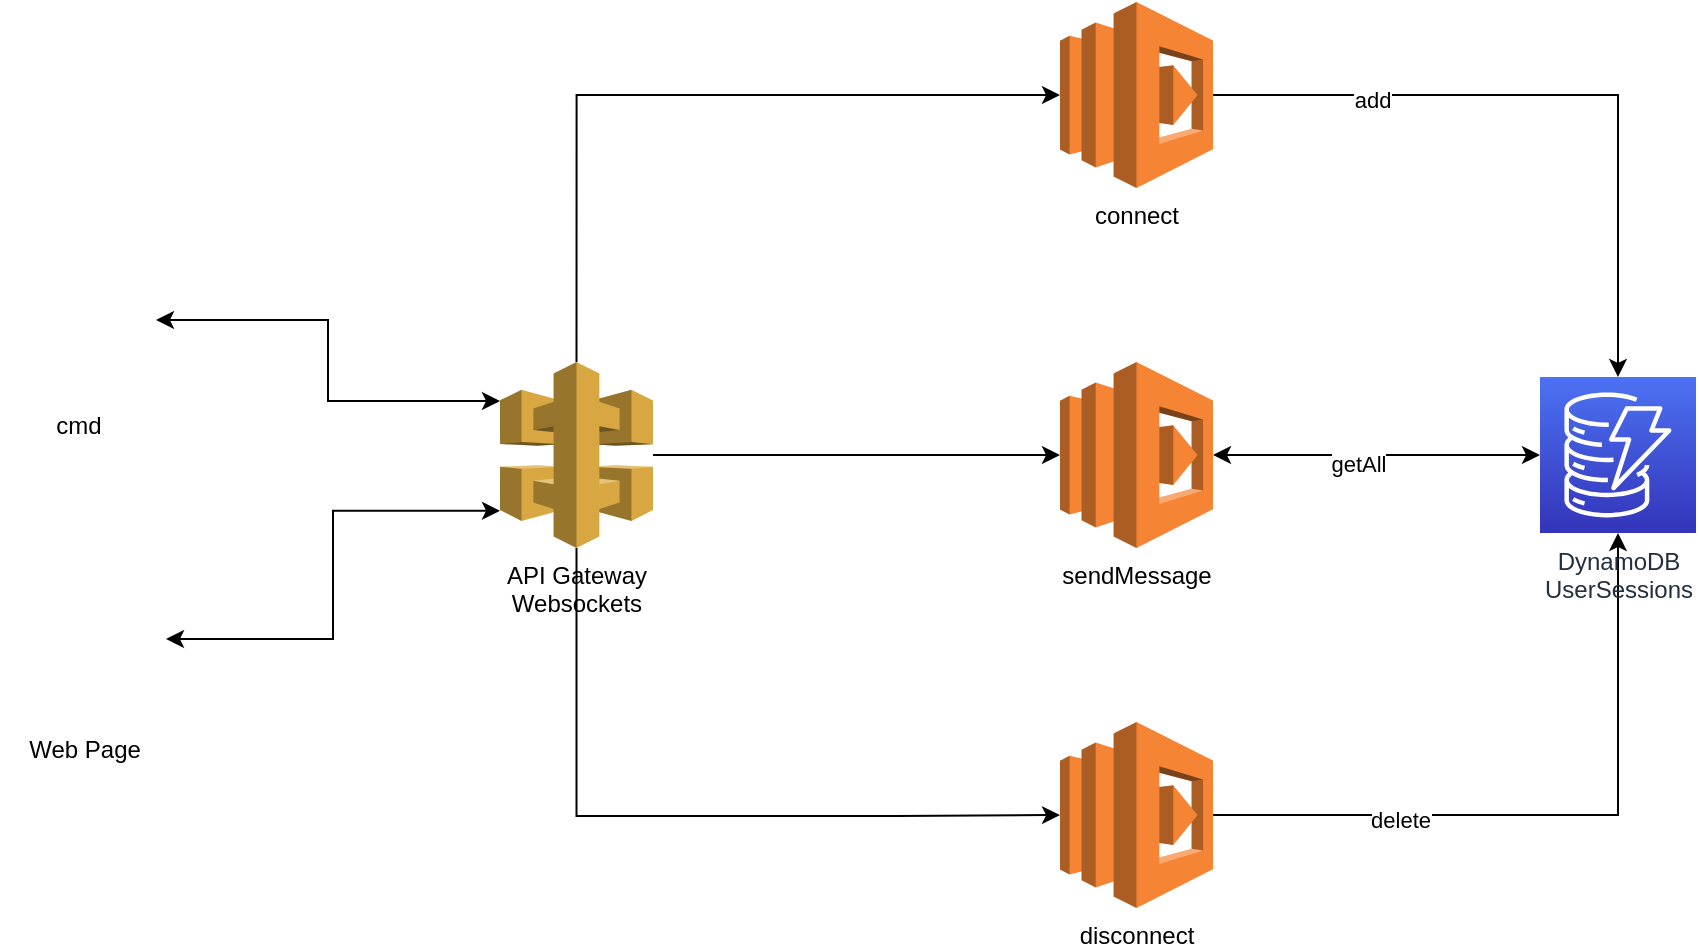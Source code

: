 <mxfile version="14.7.6" type="device" pages="2"><diagram id="t-G8OhFLvpUBEeS97HFM" name="Page-1"><mxGraphModel dx="946" dy="589" grid="1" gridSize="10" guides="1" tooltips="1" connect="1" arrows="1" fold="1" page="1" pageScale="1" pageWidth="827" pageHeight="1169" math="0" shadow="0"><root><mxCell id="0"/><mxCell id="1" parent="0"/><mxCell id="VhWKSJcWOqReZ2ep1S_M-3" style="edgeStyle=orthogonalEdgeStyle;rounded=0;orthogonalLoop=1;jettySize=auto;html=1;exitX=0.5;exitY=0;exitDx=0;exitDy=0;exitPerimeter=0;entryX=0;entryY=0.5;entryDx=0;entryDy=0;entryPerimeter=0;" edge="1" parent="1" source="VhWKSJcWOqReZ2ep1S_M-1" target="VhWKSJcWOqReZ2ep1S_M-2"><mxGeometry relative="1" as="geometry"><mxPoint x="450" y="280" as="sourcePoint"/></mxGeometry></mxCell><mxCell id="VhWKSJcWOqReZ2ep1S_M-4" style="edgeStyle=orthogonalEdgeStyle;rounded=0;orthogonalLoop=1;jettySize=auto;html=1;entryX=0;entryY=0.5;entryDx=0;entryDy=0;entryPerimeter=0;" edge="1" parent="1" source="VhWKSJcWOqReZ2ep1S_M-1" target="VhWKSJcWOqReZ2ep1S_M-6"><mxGeometry relative="1" as="geometry"><mxPoint x="530" y="420" as="targetPoint"/></mxGeometry></mxCell><mxCell id="VhWKSJcWOqReZ2ep1S_M-7" style="edgeStyle=orthogonalEdgeStyle;rounded=0;orthogonalLoop=1;jettySize=auto;html=1;entryX=0;entryY=0.5;entryDx=0;entryDy=0;entryPerimeter=0;" edge="1" parent="1" source="VhWKSJcWOqReZ2ep1S_M-1" target="VhWKSJcWOqReZ2ep1S_M-5"><mxGeometry relative="1" as="geometry"><Array as="points"><mxPoint x="368" y="597"/><mxPoint x="528" y="597"/></Array></mxGeometry></mxCell><mxCell id="VhWKSJcWOqReZ2ep1S_M-1" value="API Gateway&lt;br&gt;Websockets" style="outlineConnect=0;dashed=0;verticalLabelPosition=bottom;verticalAlign=top;align=center;html=1;shape=mxgraph.aws3.api_gateway;fillColor=#D9A741;gradientColor=none;" vertex="1" parent="1"><mxGeometry x="330" y="370" width="76.5" height="93" as="geometry"/></mxCell><mxCell id="VhWKSJcWOqReZ2ep1S_M-11" style="edgeStyle=orthogonalEdgeStyle;rounded=0;orthogonalLoop=1;jettySize=auto;html=1;" edge="1" parent="1" source="VhWKSJcWOqReZ2ep1S_M-2" target="VhWKSJcWOqReZ2ep1S_M-8"><mxGeometry relative="1" as="geometry"/></mxCell><mxCell id="VhWKSJcWOqReZ2ep1S_M-14" value="add" style="edgeLabel;html=1;align=center;verticalAlign=middle;resizable=0;points=[];" vertex="1" connectable="0" parent="VhWKSJcWOqReZ2ep1S_M-11"><mxGeometry x="-0.537" y="-1" relative="1" as="geometry"><mxPoint y="1" as="offset"/></mxGeometry></mxCell><mxCell id="VhWKSJcWOqReZ2ep1S_M-2" value="connect" style="outlineConnect=0;dashed=0;verticalLabelPosition=bottom;verticalAlign=top;align=center;html=1;shape=mxgraph.aws3.lambda;fillColor=#F58534;gradientColor=none;" vertex="1" parent="1"><mxGeometry x="610" y="190" width="76.5" height="93" as="geometry"/></mxCell><mxCell id="VhWKSJcWOqReZ2ep1S_M-10" style="edgeStyle=orthogonalEdgeStyle;rounded=0;orthogonalLoop=1;jettySize=auto;html=1;" edge="1" parent="1" source="VhWKSJcWOqReZ2ep1S_M-5" target="VhWKSJcWOqReZ2ep1S_M-8"><mxGeometry relative="1" as="geometry"/></mxCell><mxCell id="VhWKSJcWOqReZ2ep1S_M-12" value="delete" style="edgeLabel;html=1;align=center;verticalAlign=middle;resizable=0;points=[];" vertex="1" connectable="0" parent="VhWKSJcWOqReZ2ep1S_M-10"><mxGeometry x="-0.456" y="-1" relative="1" as="geometry"><mxPoint y="1" as="offset"/></mxGeometry></mxCell><mxCell id="VhWKSJcWOqReZ2ep1S_M-5" value="disconnect" style="outlineConnect=0;dashed=0;verticalLabelPosition=bottom;verticalAlign=top;align=center;html=1;shape=mxgraph.aws3.lambda;fillColor=#F58534;gradientColor=none;" vertex="1" parent="1"><mxGeometry x="610" y="550" width="76.5" height="93" as="geometry"/></mxCell><mxCell id="VhWKSJcWOqReZ2ep1S_M-9" style="edgeStyle=orthogonalEdgeStyle;rounded=0;orthogonalLoop=1;jettySize=auto;html=1;entryX=0;entryY=0.5;entryDx=0;entryDy=0;entryPerimeter=0;startArrow=classic;startFill=1;" edge="1" parent="1" source="VhWKSJcWOqReZ2ep1S_M-6" target="VhWKSJcWOqReZ2ep1S_M-8"><mxGeometry relative="1" as="geometry"/></mxCell><mxCell id="VhWKSJcWOqReZ2ep1S_M-13" value="getAll" style="edgeLabel;html=1;align=center;verticalAlign=middle;resizable=0;points=[];" vertex="1" connectable="0" parent="VhWKSJcWOqReZ2ep1S_M-9"><mxGeometry x="-0.113" y="-3" relative="1" as="geometry"><mxPoint y="1" as="offset"/></mxGeometry></mxCell><mxCell id="VhWKSJcWOqReZ2ep1S_M-6" value="sendMessage" style="outlineConnect=0;dashed=0;verticalLabelPosition=bottom;verticalAlign=top;align=center;html=1;shape=mxgraph.aws3.lambda;fillColor=#F58534;gradientColor=none;" vertex="1" parent="1"><mxGeometry x="610" y="370" width="76.5" height="93" as="geometry"/></mxCell><mxCell id="VhWKSJcWOqReZ2ep1S_M-8" value="DynamoDB&lt;br&gt;UserSessions" style="points=[[0,0,0],[0.25,0,0],[0.5,0,0],[0.75,0,0],[1,0,0],[0,1,0],[0.25,1,0],[0.5,1,0],[0.75,1,0],[1,1,0],[0,0.25,0],[0,0.5,0],[0,0.75,0],[1,0.25,0],[1,0.5,0],[1,0.75,0]];outlineConnect=0;fontColor=#232F3E;gradientColor=#4D72F3;gradientDirection=north;fillColor=#3334B9;strokeColor=#ffffff;dashed=0;verticalLabelPosition=bottom;verticalAlign=top;align=center;html=1;fontSize=12;fontStyle=0;aspect=fixed;shape=mxgraph.aws4.resourceIcon;resIcon=mxgraph.aws4.dynamodb;" vertex="1" parent="1"><mxGeometry x="850" y="377.5" width="78" height="78" as="geometry"/></mxCell><mxCell id="VhWKSJcWOqReZ2ep1S_M-19" style="edgeStyle=orthogonalEdgeStyle;rounded=0;orthogonalLoop=1;jettySize=auto;html=1;entryX=0;entryY=0.21;entryDx=0;entryDy=0;entryPerimeter=0;startArrow=classic;startFill=1;" edge="1" parent="1" source="VhWKSJcWOqReZ2ep1S_M-16" target="VhWKSJcWOqReZ2ep1S_M-1"><mxGeometry relative="1" as="geometry"/></mxCell><mxCell id="VhWKSJcWOqReZ2ep1S_M-16" value="cmd" style="shape=image;html=1;verticalAlign=top;verticalLabelPosition=bottom;labelBackgroundColor=#ffffff;imageAspect=0;aspect=fixed;image=https://cdn4.iconfinder.com/data/icons/top-search-7/128/_website_browser_interface_web_creative_design_page_site-128.png" vertex="1" parent="1"><mxGeometry x="80" y="310" width="78" height="78" as="geometry"/></mxCell><mxCell id="VhWKSJcWOqReZ2ep1S_M-18" style="edgeStyle=orthogonalEdgeStyle;rounded=0;orthogonalLoop=1;jettySize=auto;html=1;entryX=0;entryY=0.8;entryDx=0;entryDy=0;entryPerimeter=0;startArrow=classic;startFill=1;" edge="1" parent="1" source="VhWKSJcWOqReZ2ep1S_M-17" target="VhWKSJcWOqReZ2ep1S_M-1"><mxGeometry relative="1" as="geometry"/></mxCell><mxCell id="VhWKSJcWOqReZ2ep1S_M-17" value="Web Page" style="shape=image;html=1;verticalAlign=top;verticalLabelPosition=bottom;labelBackgroundColor=#ffffff;imageAspect=0;aspect=fixed;image=https://cdn2.iconfinder.com/data/icons/picol-vector/32/website-128.png" vertex="1" parent="1"><mxGeometry x="80" y="467" width="83" height="83" as="geometry"/></mxCell></root></mxGraphModel></diagram><diagram id="p4NW0PGQH5Qz-dRZi0c9" name="use-cases"><mxGraphModel dx="946" dy="589" grid="1" gridSize="10" guides="1" tooltips="1" connect="1" arrows="1" fold="1" page="1" pageScale="1" pageWidth="827" pageHeight="1169" math="0" shadow="0"><root><mxCell id="xPw7dTgfXZEP6xykr95o-0"/><mxCell id="xPw7dTgfXZEP6xykr95o-1" parent="xPw7dTgfXZEP6xykr95o-0"/><mxCell id="xPw7dTgfXZEP6xykr95o-6" style="edgeStyle=orthogonalEdgeStyle;rounded=0;orthogonalLoop=1;jettySize=auto;html=1;entryX=0;entryY=0.5;entryDx=0;entryDy=0;startArrow=none;startFill=0;" edge="1" parent="xPw7dTgfXZEP6xykr95o-1" source="xPw7dTgfXZEP6xykr95o-2" target="xPw7dTgfXZEP6xykr95o-3"><mxGeometry relative="1" as="geometry"/></mxCell><mxCell id="xPw7dTgfXZEP6xykr95o-7" value="connect()" style="edgeLabel;html=1;align=center;verticalAlign=middle;resizable=0;points=[];" vertex="1" connectable="0" parent="xPw7dTgfXZEP6xykr95o-6"><mxGeometry x="-0.241" y="-2" relative="1" as="geometry"><mxPoint x="24" y="-2" as="offset"/></mxGeometry></mxCell><mxCell id="xPw7dTgfXZEP6xykr95o-2" value="user" style="shape=umlActor;verticalLabelPosition=bottom;verticalAlign=top;html=1;outlineConnect=0;" vertex="1" parent="xPw7dTgfXZEP6xykr95o-1"><mxGeometry x="80" y="30" width="30" height="60" as="geometry"/></mxCell><mxCell id="xPw7dTgfXZEP6xykr95o-8" value="add" style="edgeStyle=orthogonalEdgeStyle;rounded=0;orthogonalLoop=1;jettySize=auto;html=1;entryX=0;entryY=0.5;entryDx=0;entryDy=0;entryPerimeter=0;startArrow=none;startFill=0;" edge="1" parent="xPw7dTgfXZEP6xykr95o-1" source="xPw7dTgfXZEP6xykr95o-3" target="xPw7dTgfXZEP6xykr95o-4"><mxGeometry relative="1" as="geometry"/></mxCell><mxCell id="xPw7dTgfXZEP6xykr95o-3" value="Session" style="ellipse;whiteSpace=wrap;html=1;" vertex="1" parent="xPw7dTgfXZEP6xykr95o-1"><mxGeometry x="284" y="20" width="120" height="80" as="geometry"/></mxCell><mxCell id="xPw7dTgfXZEP6xykr95o-4" value="connections" style="shape=cylinder3;whiteSpace=wrap;html=1;boundedLbl=1;backgroundOutline=1;size=15;" vertex="1" parent="xPw7dTgfXZEP6xykr95o-1"><mxGeometry x="660" y="20" width="90" height="80" as="geometry"/></mxCell><mxCell id="xPw7dTgfXZEP6xykr95o-10" style="edgeStyle=orthogonalEdgeStyle;rounded=0;orthogonalLoop=1;jettySize=auto;html=1;entryX=0;entryY=0.5;entryDx=0;entryDy=0;startArrow=none;startFill=0;" edge="1" parent="xPw7dTgfXZEP6xykr95o-1" source="xPw7dTgfXZEP6xykr95o-12" target="xPw7dTgfXZEP6xykr95o-14"><mxGeometry relative="1" as="geometry"/></mxCell><mxCell id="xPw7dTgfXZEP6xykr95o-11" value="disconnect()" style="edgeLabel;html=1;align=center;verticalAlign=middle;resizable=0;points=[];" vertex="1" connectable="0" parent="xPw7dTgfXZEP6xykr95o-10"><mxGeometry x="-0.241" y="-2" relative="1" as="geometry"><mxPoint x="24" y="-2" as="offset"/></mxGeometry></mxCell><mxCell id="xPw7dTgfXZEP6xykr95o-12" value="user" style="shape=umlActor;verticalLabelPosition=bottom;verticalAlign=top;html=1;outlineConnect=0;" vertex="1" parent="xPw7dTgfXZEP6xykr95o-1"><mxGeometry x="80" y="220" width="30" height="60" as="geometry"/></mxCell><mxCell id="xPw7dTgfXZEP6xykr95o-13" value="delete" style="edgeStyle=orthogonalEdgeStyle;rounded=0;orthogonalLoop=1;jettySize=auto;html=1;entryX=0;entryY=0.5;entryDx=0;entryDy=0;entryPerimeter=0;startArrow=none;startFill=0;" edge="1" parent="xPw7dTgfXZEP6xykr95o-1" source="xPw7dTgfXZEP6xykr95o-14"><mxGeometry relative="1" as="geometry"><mxPoint x="660" y="250" as="targetPoint"/></mxGeometry></mxCell><mxCell id="xPw7dTgfXZEP6xykr95o-14" value="Session" style="ellipse;whiteSpace=wrap;html=1;" vertex="1" parent="xPw7dTgfXZEP6xykr95o-1"><mxGeometry x="284" y="210" width="120" height="80" as="geometry"/></mxCell><mxCell id="xPw7dTgfXZEP6xykr95o-15" value="connections" style="shape=cylinder3;whiteSpace=wrap;html=1;boundedLbl=1;backgroundOutline=1;size=15;" vertex="1" parent="xPw7dTgfXZEP6xykr95o-1"><mxGeometry x="660" y="210" width="90" height="80" as="geometry"/></mxCell><mxCell id="xPw7dTgfXZEP6xykr95o-16" style="edgeStyle=orthogonalEdgeStyle;rounded=0;orthogonalLoop=1;jettySize=auto;html=1;entryX=0;entryY=0.5;entryDx=0;entryDy=0;startArrow=none;startFill=0;" edge="1" parent="xPw7dTgfXZEP6xykr95o-1" source="xPw7dTgfXZEP6xykr95o-18" target="xPw7dTgfXZEP6xykr95o-20"><mxGeometry relative="1" as="geometry"/></mxCell><mxCell id="xPw7dTgfXZEP6xykr95o-17" value="sendMessage()" style="edgeLabel;html=1;align=center;verticalAlign=middle;resizable=0;points=[];" vertex="1" connectable="0" parent="xPw7dTgfXZEP6xykr95o-16"><mxGeometry x="-0.241" y="-2" relative="1" as="geometry"><mxPoint x="24" y="-2" as="offset"/></mxGeometry></mxCell><mxCell id="xPw7dTgfXZEP6xykr95o-18" value="user" style="shape=umlActor;verticalLabelPosition=bottom;verticalAlign=top;html=1;outlineConnect=0;" vertex="1" parent="xPw7dTgfXZEP6xykr95o-1"><mxGeometry x="79" y="390" width="30" height="60" as="geometry"/></mxCell><mxCell id="xPw7dTgfXZEP6xykr95o-19" value="getAll()" style="edgeStyle=orthogonalEdgeStyle;rounded=0;orthogonalLoop=1;jettySize=auto;html=1;entryX=0;entryY=0.5;entryDx=0;entryDy=0;entryPerimeter=0;startArrow=classic;startFill=1;" edge="1" parent="xPw7dTgfXZEP6xykr95o-1" source="xPw7dTgfXZEP6xykr95o-20"><mxGeometry relative="1" as="geometry"><mxPoint x="659" y="420" as="targetPoint"/></mxGeometry></mxCell><mxCell id="xPw7dTgfXZEP6xykr95o-23" value="" style="edgeStyle=orthogonalEdgeStyle;rounded=0;orthogonalLoop=1;jettySize=auto;html=1;startArrow=none;startFill=0;endArrow=classic;endFill=1;" edge="1" parent="xPw7dTgfXZEP6xykr95o-1" source="xPw7dTgfXZEP6xykr95o-20" target="xPw7dTgfXZEP6xykr95o-22"><mxGeometry relative="1" as="geometry"/></mxCell><mxCell id="xPw7dTgfXZEP6xykr95o-24" value="[]connection" style="edgeLabel;html=1;align=center;verticalAlign=middle;resizable=0;points=[];" vertex="1" connectable="0" parent="xPw7dTgfXZEP6xykr95o-23"><mxGeometry x="-0.2" y="1" relative="1" as="geometry"><mxPoint as="offset"/></mxGeometry></mxCell><mxCell id="xPw7dTgfXZEP6xykr95o-20" value="Session" style="ellipse;whiteSpace=wrap;html=1;" vertex="1" parent="xPw7dTgfXZEP6xykr95o-1"><mxGeometry x="283" y="380" width="120" height="80" as="geometry"/></mxCell><mxCell id="xPw7dTgfXZEP6xykr95o-21" value="connections" style="shape=cylinder3;whiteSpace=wrap;html=1;boundedLbl=1;backgroundOutline=1;size=15;" vertex="1" parent="xPw7dTgfXZEP6xykr95o-1"><mxGeometry x="660" y="380" width="90" height="80" as="geometry"/></mxCell><mxCell id="xPw7dTgfXZEP6xykr95o-25" style="edgeStyle=orthogonalEdgeStyle;rounded=0;orthogonalLoop=1;jettySize=auto;html=1;startArrow=none;startFill=0;endArrow=classic;endFill=1;" edge="1" parent="xPw7dTgfXZEP6xykr95o-1" source="xPw7dTgfXZEP6xykr95o-22"><mxGeometry relative="1" as="geometry"><mxPoint x="120" y="580" as="targetPoint"/></mxGeometry></mxCell><mxCell id="xPw7dTgfXZEP6xykr95o-31" value="message" style="edgeLabel;html=1;align=center;verticalAlign=middle;resizable=0;points=[];" vertex="1" connectable="0" parent="xPw7dTgfXZEP6xykr95o-25"><mxGeometry x="0.153" relative="1" as="geometry"><mxPoint as="offset"/></mxGeometry></mxCell><mxCell id="xPw7dTgfXZEP6xykr95o-22" value="messenger" style="ellipse;whiteSpace=wrap;html=1;" vertex="1" parent="xPw7dTgfXZEP6xykr95o-1"><mxGeometry x="283" y="540" width="120" height="80" as="geometry"/></mxCell><mxCell id="xPw7dTgfXZEP6xykr95o-26" value="user" style="shape=umlActor;verticalLabelPosition=bottom;verticalAlign=top;html=1;outlineConnect=0;" vertex="1" parent="xPw7dTgfXZEP6xykr95o-1"><mxGeometry x="60" y="530" width="30" height="60" as="geometry"/></mxCell><mxCell id="xPw7dTgfXZEP6xykr95o-27" value="user" style="shape=umlActor;verticalLabelPosition=bottom;verticalAlign=top;html=1;outlineConnect=0;" vertex="1" parent="xPw7dTgfXZEP6xykr95o-1"><mxGeometry x="70" y="540" width="30" height="60" as="geometry"/></mxCell><mxCell id="xPw7dTgfXZEP6xykr95o-28" value="user" style="shape=umlActor;verticalLabelPosition=bottom;verticalAlign=top;html=1;outlineConnect=0;" vertex="1" parent="xPw7dTgfXZEP6xykr95o-1"><mxGeometry x="80" y="550" width="30" height="60" as="geometry"/></mxCell><mxCell id="xPw7dTgfXZEP6xykr95o-29" value="user" style="shape=umlActor;verticalLabelPosition=bottom;verticalAlign=top;html=1;outlineConnect=0;" vertex="1" parent="xPw7dTgfXZEP6xykr95o-1"><mxGeometry x="90" y="560" width="30" height="60" as="geometry"/></mxCell><mxCell id="xPw7dTgfXZEP6xykr95o-30" value="user" style="shape=umlActor;verticalLabelPosition=bottom;verticalAlign=top;html=1;outlineConnect=0;" vertex="1" parent="xPw7dTgfXZEP6xykr95o-1"><mxGeometry x="100" y="570" width="30" height="60" as="geometry"/></mxCell></root></mxGraphModel></diagram></mxfile>